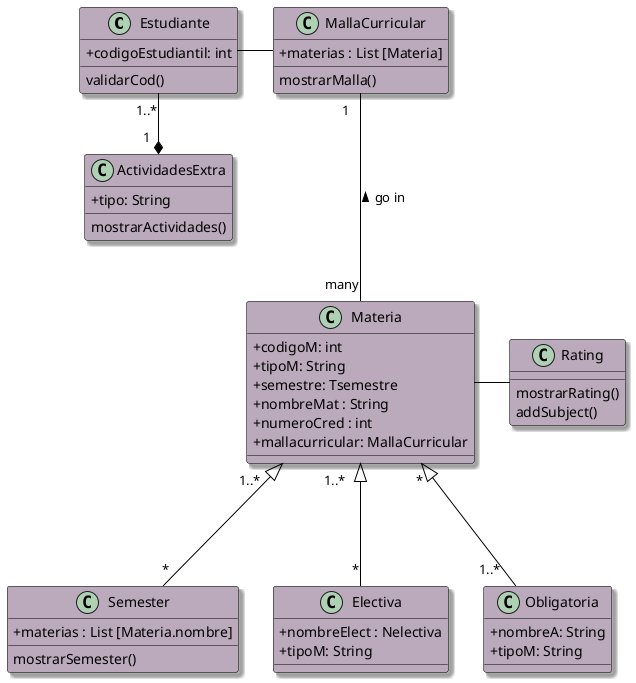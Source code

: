 @startuml "UML Project"

skinparam monochrome flase 
skinparam handwritten false 
skinparam shadowing true
skinparam StereotypeABackgroundColor true
skinparam classAttributeIconSize 0

skinparam class{
    
    BackgroundColor bab
    BorderColor Black
    ArrowColor Black
}


class Estudiante {
+ codigoEstudiantil: int 
validarCod()
}


class Materia {
+ codigoM: int 
+ tipoM: String  
+ semestre: Tsemestre
+ nombreMat : String
+ numeroCred : int
+ mallacurricular: MallaCurricular
}

Class MallaCurricular { 
+ materias : List [Materia]
mostrarMalla()
}

Class Semester {
+ materias : List [Materia.nombre]
mostrarSemester()
}


Class Electiva { 
+ nombreElect : Nelectiva
+ tipoM: String
}

Class Obligatoria {
+ nombreA: String 
+ tipoM: String
}

Class ActividadesExtra {
+ tipo: String
mostrarActividades()
}

Class Rating {
mostrarRating()
addSubject()
}



Estudiante - MallaCurricular
MallaCurricular " 1   "--- "many" Materia :  < go in 
Materia "  * " <|--- "  1..*  " Obligatoria
Materia "1..*    " <|--- "   *" Electiva
Materia "1..*    " <|--- "   *" Semester
Estudiante "1..*" --* "1  " ActividadesExtra
Materia - Rating



@enduml
